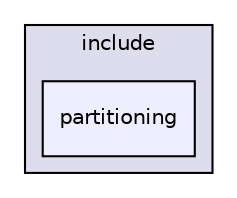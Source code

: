 digraph "/home/lwz/libmesh/include/partitioning" {
  compound=true
  node [ fontsize="10", fontname="Helvetica"];
  edge [ labelfontsize="10", labelfontname="Helvetica"];
  subgraph clusterdir_e7fee3c13989f8a9ad582fb61a959d2f {
    graph [ bgcolor="#ddddee", pencolor="black", label="include" fontname="Helvetica", fontsize="10", URL="dir_e7fee3c13989f8a9ad582fb61a959d2f.html"]
  dir_3412dde752b3888204038c627a05fb4e [shape=box, label="partitioning", style="filled", fillcolor="#eeeeff", pencolor="black", URL="dir_3412dde752b3888204038c627a05fb4e.html"];
  }
}
